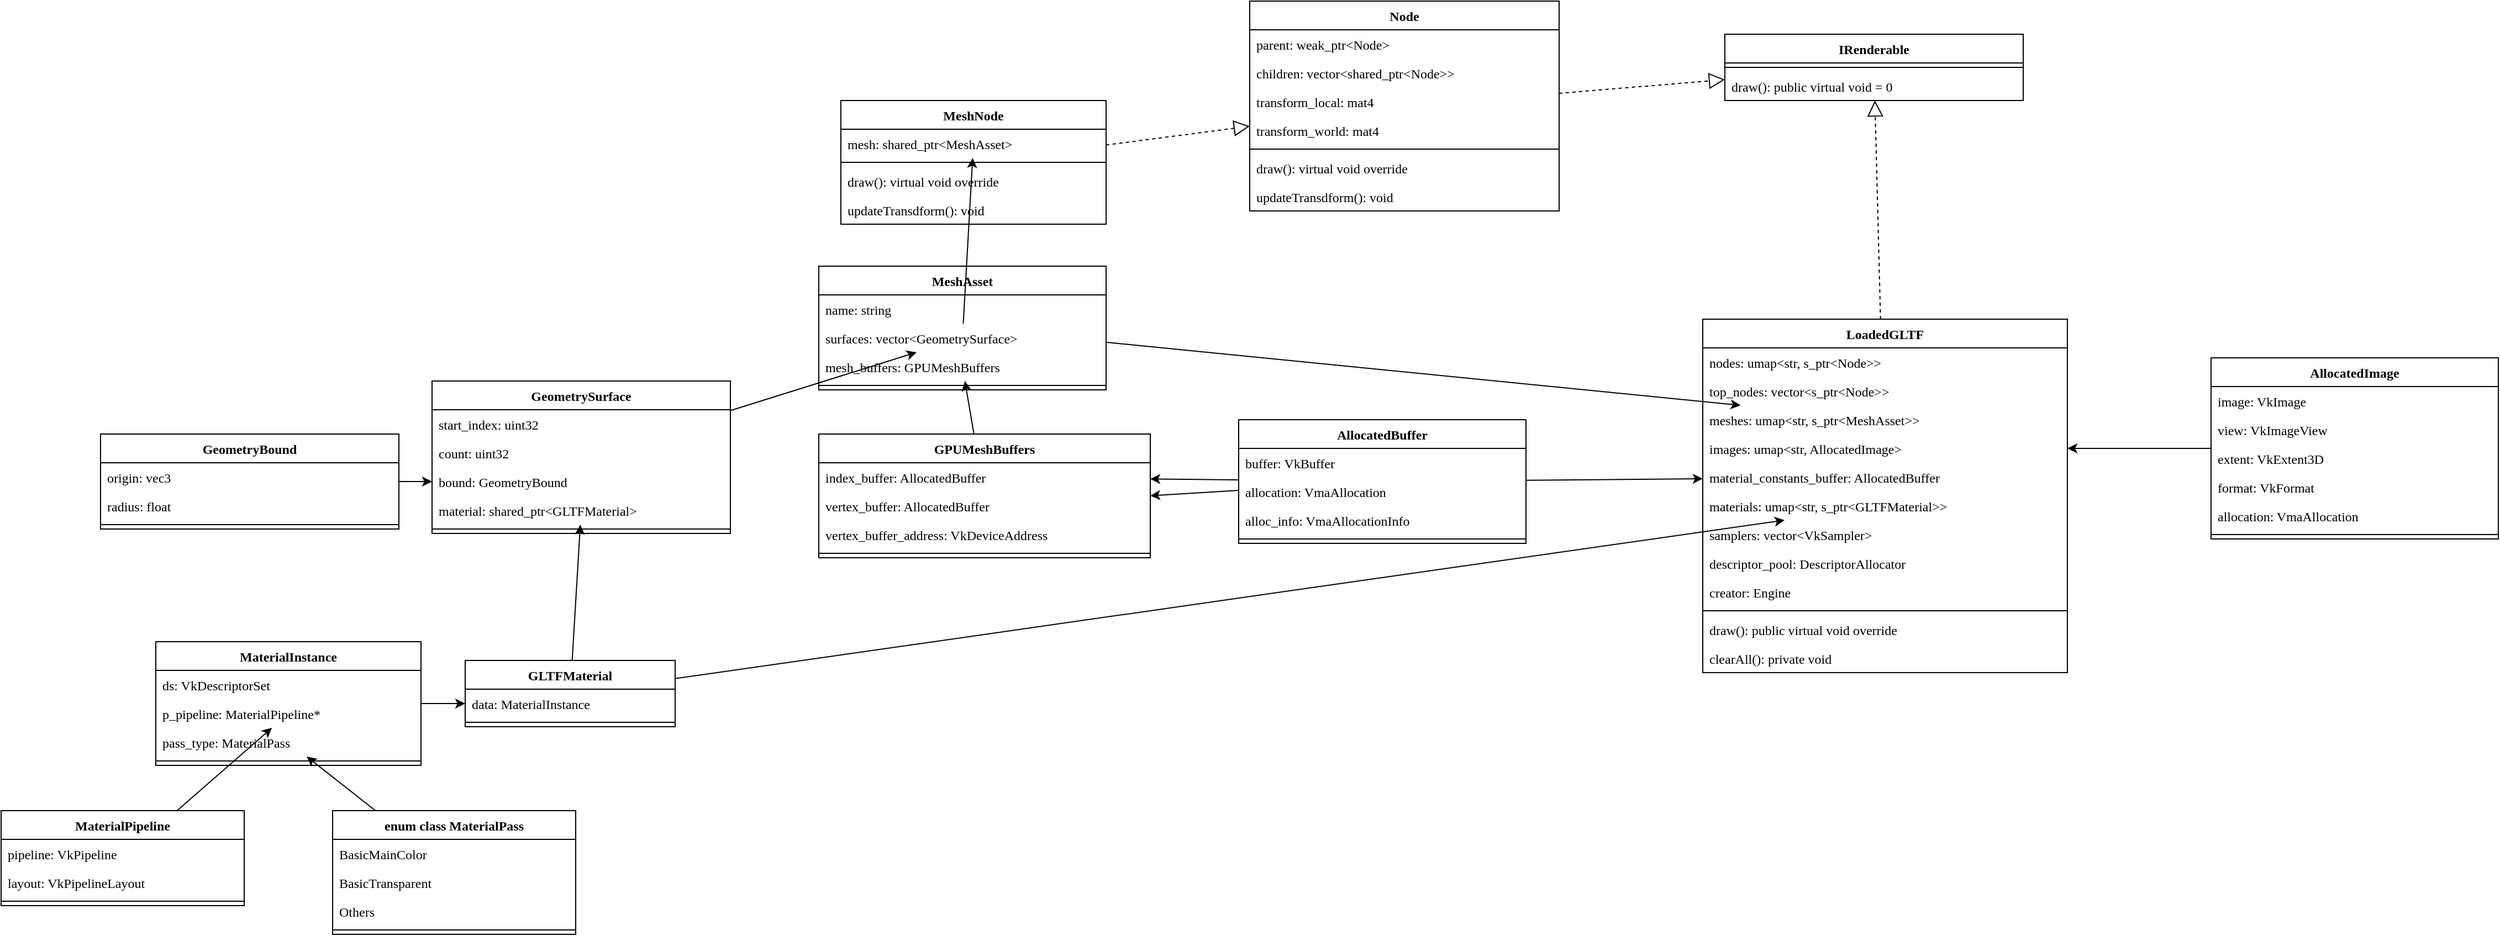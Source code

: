 <mxfile>
    <diagram id="9DKgVahRmi7qY-blzzaC" name="Page-1">
        <mxGraphModel dx="2776" dy="915" grid="1" gridSize="10" guides="1" tooltips="1" connect="1" arrows="1" fold="1" page="1" pageScale="1" pageWidth="850" pageHeight="1100" math="0" shadow="0">
            <root>
                <mxCell id="0"/>
                <mxCell id="1" parent="0"/>
                <mxCell id="9" value="IRenderable" style="swimlane;fontStyle=1;align=center;verticalAlign=top;childLayout=stackLayout;horizontal=1;startSize=26;horizontalStack=0;resizeParent=1;resizeParentMax=0;resizeLast=0;collapsible=1;marginBottom=0;fontFamily=Lucida Console;" parent="1" vertex="1">
                    <mxGeometry x="450" y="180" width="270" height="60" as="geometry"/>
                </mxCell>
                <mxCell id="11" value="" style="line;strokeWidth=1;fillColor=none;align=left;verticalAlign=middle;spacingTop=-1;spacingLeft=3;spacingRight=3;rotatable=0;labelPosition=right;points=[];portConstraint=eastwest;strokeColor=inherit;fontFamily=Lucida Console;" parent="9" vertex="1">
                    <mxGeometry y="26" width="270" height="8" as="geometry"/>
                </mxCell>
                <mxCell id="12" value="draw(): public virtual void = 0" style="text;strokeColor=none;fillColor=none;align=left;verticalAlign=top;spacingLeft=4;spacingRight=4;overflow=hidden;rotatable=0;points=[[0,0.5],[1,0.5]];portConstraint=eastwest;fontFamily=Lucida Console;" parent="9" vertex="1">
                    <mxGeometry y="34" width="270" height="26" as="geometry"/>
                </mxCell>
                <mxCell id="13" value="" style="endArrow=block;dashed=1;endFill=0;endSize=12;html=1;fontFamily=Lucida Console;" parent="1" source="14" target="9" edge="1">
                    <mxGeometry width="160" relative="1" as="geometry">
                        <mxPoint x="230" y="510" as="sourcePoint"/>
                        <mxPoint x="340" y="549" as="targetPoint"/>
                    </mxGeometry>
                </mxCell>
                <mxCell id="14" value="Node" style="swimlane;fontStyle=1;align=center;verticalAlign=top;childLayout=stackLayout;horizontal=1;startSize=26;horizontalStack=0;resizeParent=1;resizeParentMax=0;resizeLast=0;collapsible=1;marginBottom=0;fontFamily=Lucida Console;" parent="1" vertex="1">
                    <mxGeometry x="20" y="150" width="280" height="190" as="geometry"/>
                </mxCell>
                <mxCell id="15" value="parent: weak_ptr&lt;Node&gt;" style="text;strokeColor=none;fillColor=none;align=left;verticalAlign=top;spacingLeft=4;spacingRight=4;overflow=hidden;rotatable=0;points=[[0,0.5],[1,0.5]];portConstraint=eastwest;fontFamily=Lucida Console;" parent="14" vertex="1">
                    <mxGeometry y="26" width="280" height="26" as="geometry"/>
                </mxCell>
                <mxCell id="18" value="children: vector&lt;shared_ptr&lt;Node&gt;&gt;" style="text;strokeColor=none;fillColor=none;align=left;verticalAlign=top;spacingLeft=4;spacingRight=4;overflow=hidden;rotatable=0;points=[[0,0.5],[1,0.5]];portConstraint=eastwest;fontFamily=Lucida Console;" parent="14" vertex="1">
                    <mxGeometry y="52" width="280" height="26" as="geometry"/>
                </mxCell>
                <mxCell id="19" value="transform_local: mat4" style="text;strokeColor=none;fillColor=none;align=left;verticalAlign=top;spacingLeft=4;spacingRight=4;overflow=hidden;rotatable=0;points=[[0,0.5],[1,0.5]];portConstraint=eastwest;fontFamily=Lucida Console;" parent="14" vertex="1">
                    <mxGeometry y="78" width="280" height="26" as="geometry"/>
                </mxCell>
                <mxCell id="20" value="transform_world: mat4" style="text;strokeColor=none;fillColor=none;align=left;verticalAlign=top;spacingLeft=4;spacingRight=4;overflow=hidden;rotatable=0;points=[[0,0.5],[1,0.5]];portConstraint=eastwest;fontFamily=Lucida Console;" parent="14" vertex="1">
                    <mxGeometry y="104" width="280" height="26" as="geometry"/>
                </mxCell>
                <mxCell id="16" value="" style="line;strokeWidth=1;fillColor=none;align=left;verticalAlign=middle;spacingTop=-1;spacingLeft=3;spacingRight=3;rotatable=0;labelPosition=right;points=[];portConstraint=eastwest;strokeColor=inherit;fontFamily=Lucida Console;" parent="14" vertex="1">
                    <mxGeometry y="130" width="280" height="8" as="geometry"/>
                </mxCell>
                <mxCell id="17" value="draw(): virtual void override" style="text;strokeColor=none;fillColor=none;align=left;verticalAlign=top;spacingLeft=4;spacingRight=4;overflow=hidden;rotatable=0;points=[[0,0.5],[1,0.5]];portConstraint=eastwest;fontFamily=Lucida Console;" parent="14" vertex="1">
                    <mxGeometry y="138" width="280" height="26" as="geometry"/>
                </mxCell>
                <mxCell id="21" value="updateTransdform(): void" style="text;strokeColor=none;fillColor=none;align=left;verticalAlign=top;spacingLeft=4;spacingRight=4;overflow=hidden;rotatable=0;points=[[0,0.5],[1,0.5]];portConstraint=eastwest;fontFamily=Lucida Console;" parent="14" vertex="1">
                    <mxGeometry y="164" width="280" height="26" as="geometry"/>
                </mxCell>
                <mxCell id="22" value="" style="endArrow=block;dashed=1;endFill=0;endSize=12;html=1;fontFamily=Lucida Console;" parent="1" source="23" target="14" edge="1">
                    <mxGeometry width="160" relative="1" as="geometry">
                        <mxPoint x="160" y="784" as="sourcePoint"/>
                        <mxPoint x="220.305" y="680" as="targetPoint"/>
                    </mxGeometry>
                </mxCell>
                <mxCell id="23" value="MeshNode" style="swimlane;fontStyle=1;align=center;verticalAlign=top;childLayout=stackLayout;horizontal=1;startSize=26;horizontalStack=0;resizeParent=1;resizeParentMax=0;resizeLast=0;collapsible=1;marginBottom=0;fontFamily=Lucida Console;" parent="1" vertex="1">
                    <mxGeometry x="-350" y="240" width="240" height="112" as="geometry"/>
                </mxCell>
                <mxCell id="24" value="mesh: shared_ptr&lt;MeshAsset&gt;" style="text;strokeColor=none;fillColor=none;align=left;verticalAlign=top;spacingLeft=4;spacingRight=4;overflow=hidden;rotatable=0;points=[[0,0.5],[1,0.5]];portConstraint=eastwest;fontFamily=Lucida Console;" parent="23" vertex="1">
                    <mxGeometry y="26" width="240" height="26" as="geometry"/>
                </mxCell>
                <mxCell id="28" value="" style="line;strokeWidth=1;fillColor=none;align=left;verticalAlign=middle;spacingTop=-1;spacingLeft=3;spacingRight=3;rotatable=0;labelPosition=right;points=[];portConstraint=eastwest;strokeColor=inherit;fontFamily=Lucida Console;" parent="23" vertex="1">
                    <mxGeometry y="52" width="240" height="8" as="geometry"/>
                </mxCell>
                <mxCell id="29" value="draw(): virtual void override" style="text;strokeColor=none;fillColor=none;align=left;verticalAlign=top;spacingLeft=4;spacingRight=4;overflow=hidden;rotatable=0;points=[[0,0.5],[1,0.5]];portConstraint=eastwest;fontFamily=Lucida Console;" parent="23" vertex="1">
                    <mxGeometry y="60" width="240" height="26" as="geometry"/>
                </mxCell>
                <mxCell id="30" value="updateTransdform(): void" style="text;strokeColor=none;fillColor=none;align=left;verticalAlign=top;spacingLeft=4;spacingRight=4;overflow=hidden;rotatable=0;points=[[0,0.5],[1,0.5]];portConstraint=eastwest;fontFamily=Lucida Console;" parent="23" vertex="1">
                    <mxGeometry y="86" width="240" height="26" as="geometry"/>
                </mxCell>
                <mxCell id="129" style="edgeStyle=none;html=1;" edge="1" parent="1" source="31" target="102">
                    <mxGeometry relative="1" as="geometry"/>
                </mxCell>
                <mxCell id="31" value="MeshAsset" style="swimlane;fontStyle=1;align=center;verticalAlign=top;childLayout=stackLayout;horizontal=1;startSize=26;horizontalStack=0;resizeParent=1;resizeParentMax=0;resizeLast=0;collapsible=1;marginBottom=0;fontFamily=Lucida Console;" parent="1" vertex="1">
                    <mxGeometry x="-370" y="390" width="260" height="112" as="geometry"/>
                </mxCell>
                <mxCell id="37" value="name: string" style="text;strokeColor=none;fillColor=none;align=left;verticalAlign=top;spacingLeft=4;spacingRight=4;overflow=hidden;rotatable=0;points=[[0,0.5],[1,0.5]];portConstraint=eastwest;fontFamily=Lucida Console;" parent="31" vertex="1">
                    <mxGeometry y="26" width="260" height="26" as="geometry"/>
                </mxCell>
                <mxCell id="38" value="surfaces: vector&lt;GeometrySurface&gt;" style="text;strokeColor=none;fillColor=none;align=left;verticalAlign=top;spacingLeft=4;spacingRight=4;overflow=hidden;rotatable=0;points=[[0,0.5],[1,0.5]];portConstraint=eastwest;fontFamily=Lucida Console;" parent="31" vertex="1">
                    <mxGeometry y="52" width="260" height="26" as="geometry"/>
                </mxCell>
                <mxCell id="32" value="mesh_buffers: GPUMeshBuffers" style="text;strokeColor=none;fillColor=none;align=left;verticalAlign=top;spacingLeft=4;spacingRight=4;overflow=hidden;rotatable=0;points=[[0,0.5],[1,0.5]];portConstraint=eastwest;fontFamily=Lucida Console;" parent="31" vertex="1">
                    <mxGeometry y="78" width="260" height="26" as="geometry"/>
                </mxCell>
                <mxCell id="33" value="" style="line;strokeWidth=1;fillColor=none;align=left;verticalAlign=middle;spacingTop=-1;spacingLeft=3;spacingRight=3;rotatable=0;labelPosition=right;points=[];portConstraint=eastwest;strokeColor=inherit;fontFamily=Lucida Console;" parent="31" vertex="1">
                    <mxGeometry y="104" width="260" height="8" as="geometry"/>
                </mxCell>
                <mxCell id="44" style="edgeStyle=none;html=1;fontFamily=Lucida Console;" parent="1" source="38" target="24" edge="1">
                    <mxGeometry relative="1" as="geometry"/>
                </mxCell>
                <mxCell id="51" style="edgeStyle=none;html=1;fontFamily=Lucida Console;" parent="1" source="45" target="38" edge="1">
                    <mxGeometry relative="1" as="geometry"/>
                </mxCell>
                <mxCell id="45" value="GeometrySurface" style="swimlane;fontStyle=1;align=center;verticalAlign=top;childLayout=stackLayout;horizontal=1;startSize=26;horizontalStack=0;resizeParent=1;resizeParentMax=0;resizeLast=0;collapsible=1;marginBottom=0;fontFamily=Lucida Console;" parent="1" vertex="1">
                    <mxGeometry x="-720" y="494" width="270" height="138" as="geometry"/>
                </mxCell>
                <mxCell id="46" value="start_index: uint32" style="text;strokeColor=none;fillColor=none;align=left;verticalAlign=top;spacingLeft=4;spacingRight=4;overflow=hidden;rotatable=0;points=[[0,0.5],[1,0.5]];portConstraint=eastwest;fontFamily=Lucida Console;" parent="45" vertex="1">
                    <mxGeometry y="26" width="270" height="26" as="geometry"/>
                </mxCell>
                <mxCell id="47" value="count: uint32" style="text;strokeColor=none;fillColor=none;align=left;verticalAlign=top;spacingLeft=4;spacingRight=4;overflow=hidden;rotatable=0;points=[[0,0.5],[1,0.5]];portConstraint=eastwest;fontFamily=Lucida Console;" parent="45" vertex="1">
                    <mxGeometry y="52" width="270" height="26" as="geometry"/>
                </mxCell>
                <mxCell id="48" value="bound: GeometryBound" style="text;strokeColor=none;fillColor=none;align=left;verticalAlign=top;spacingLeft=4;spacingRight=4;overflow=hidden;rotatable=0;points=[[0,0.5],[1,0.5]];portConstraint=eastwest;fontFamily=Lucida Console;" parent="45" vertex="1">
                    <mxGeometry y="78" width="270" height="26" as="geometry"/>
                </mxCell>
                <mxCell id="50" value="material: shared_ptr&lt;GLTFMaterial&gt;" style="text;strokeColor=none;fillColor=none;align=left;verticalAlign=top;spacingLeft=4;spacingRight=4;overflow=hidden;rotatable=0;points=[[0,0.5],[1,0.5]];portConstraint=eastwest;fontFamily=Lucida Console;" parent="45" vertex="1">
                    <mxGeometry y="104" width="270" height="26" as="geometry"/>
                </mxCell>
                <mxCell id="49" value="" style="line;strokeWidth=1;fillColor=none;align=left;verticalAlign=middle;spacingTop=-1;spacingLeft=3;spacingRight=3;rotatable=0;labelPosition=right;points=[];portConstraint=eastwest;strokeColor=inherit;fontFamily=Lucida Console;" parent="45" vertex="1">
                    <mxGeometry y="130" width="270" height="8" as="geometry"/>
                </mxCell>
                <mxCell id="58" style="edgeStyle=none;html=1;fontFamily=Lucida Console;" parent="1" source="52" target="32" edge="1">
                    <mxGeometry relative="1" as="geometry"/>
                </mxCell>
                <mxCell id="52" value="GPUMeshBuffers" style="swimlane;fontStyle=1;align=center;verticalAlign=top;childLayout=stackLayout;horizontal=1;startSize=26;horizontalStack=0;resizeParent=1;resizeParentMax=0;resizeLast=0;collapsible=1;marginBottom=0;fontFamily=Lucida Console;" parent="1" vertex="1">
                    <mxGeometry x="-370" y="542" width="300" height="112" as="geometry"/>
                </mxCell>
                <mxCell id="53" value="index_buffer: AllocatedBuffer" style="text;strokeColor=none;fillColor=none;align=left;verticalAlign=top;spacingLeft=4;spacingRight=4;overflow=hidden;rotatable=0;points=[[0,0.5],[1,0.5]];portConstraint=eastwest;fontFamily=Lucida Console;" parent="52" vertex="1">
                    <mxGeometry y="26" width="300" height="26" as="geometry"/>
                </mxCell>
                <mxCell id="54" value="vertex_buffer: AllocatedBuffer" style="text;strokeColor=none;fillColor=none;align=left;verticalAlign=top;spacingLeft=4;spacingRight=4;overflow=hidden;rotatable=0;points=[[0,0.5],[1,0.5]];portConstraint=eastwest;fontFamily=Lucida Console;" parent="52" vertex="1">
                    <mxGeometry y="52" width="300" height="26" as="geometry"/>
                </mxCell>
                <mxCell id="55" value="vertex_buffer_address: VkDeviceAddress" style="text;strokeColor=none;fillColor=none;align=left;verticalAlign=top;spacingLeft=4;spacingRight=4;overflow=hidden;rotatable=0;points=[[0,0.5],[1,0.5]];portConstraint=eastwest;fontFamily=Lucida Console;" parent="52" vertex="1">
                    <mxGeometry y="78" width="300" height="26" as="geometry"/>
                </mxCell>
                <mxCell id="57" value="" style="line;strokeWidth=1;fillColor=none;align=left;verticalAlign=middle;spacingTop=-1;spacingLeft=3;spacingRight=3;rotatable=0;labelPosition=right;points=[];portConstraint=eastwest;strokeColor=inherit;fontFamily=Lucida Console;" parent="52" vertex="1">
                    <mxGeometry y="104" width="300" height="8" as="geometry"/>
                </mxCell>
                <mxCell id="63" style="edgeStyle=none;html=1;fontFamily=Lucida Console;" parent="1" source="59" target="50" edge="1">
                    <mxGeometry relative="1" as="geometry"/>
                </mxCell>
                <mxCell id="127" style="edgeStyle=none;html=1;" edge="1" parent="1" source="59" target="121">
                    <mxGeometry relative="1" as="geometry"/>
                </mxCell>
                <mxCell id="59" value="GLTFMaterial" style="swimlane;fontStyle=1;align=center;verticalAlign=top;childLayout=stackLayout;horizontal=1;startSize=26;horizontalStack=0;resizeParent=1;resizeParentMax=0;resizeLast=0;collapsible=1;marginBottom=0;fontFamily=Lucida Console;" parent="1" vertex="1">
                    <mxGeometry x="-690" y="747" width="190" height="60" as="geometry"/>
                </mxCell>
                <mxCell id="60" value="data: MaterialInstance" style="text;strokeColor=none;fillColor=none;align=left;verticalAlign=top;spacingLeft=4;spacingRight=4;overflow=hidden;rotatable=0;points=[[0,0.5],[1,0.5]];portConstraint=eastwest;fontFamily=Lucida Console;" parent="59" vertex="1">
                    <mxGeometry y="26" width="190" height="26" as="geometry"/>
                </mxCell>
                <mxCell id="61" value="" style="line;strokeWidth=1;fillColor=none;align=left;verticalAlign=middle;spacingTop=-1;spacingLeft=3;spacingRight=3;rotatable=0;labelPosition=right;points=[];portConstraint=eastwest;strokeColor=inherit;fontFamily=Lucida Console;" parent="59" vertex="1">
                    <mxGeometry y="52" width="190" height="8" as="geometry"/>
                </mxCell>
                <mxCell id="67" style="edgeStyle=none;html=1;fontFamily=Lucida Console;" parent="1" source="64" target="60" edge="1">
                    <mxGeometry relative="1" as="geometry"/>
                </mxCell>
                <mxCell id="64" value="MaterialInstance" style="swimlane;fontStyle=1;align=center;verticalAlign=top;childLayout=stackLayout;horizontal=1;startSize=26;horizontalStack=0;resizeParent=1;resizeParentMax=0;resizeLast=0;collapsible=1;marginBottom=0;fontFamily=Lucida Console;" parent="1" vertex="1">
                    <mxGeometry x="-970" y="730" width="240" height="112" as="geometry"/>
                </mxCell>
                <mxCell id="69" value="ds: VkDescriptorSet" style="text;strokeColor=none;fillColor=none;align=left;verticalAlign=top;spacingLeft=4;spacingRight=4;overflow=hidden;rotatable=0;points=[[0,0.5],[1,0.5]];portConstraint=eastwest;fontFamily=Lucida Console;" parent="64" vertex="1">
                    <mxGeometry y="26" width="240" height="26" as="geometry"/>
                </mxCell>
                <mxCell id="68" value="p_pipeline: MaterialPipeline*" style="text;strokeColor=none;fillColor=none;align=left;verticalAlign=top;spacingLeft=4;spacingRight=4;overflow=hidden;rotatable=0;points=[[0,0.5],[1,0.5]];portConstraint=eastwest;fontFamily=Lucida Console;" parent="64" vertex="1">
                    <mxGeometry y="52" width="240" height="26" as="geometry"/>
                </mxCell>
                <mxCell id="65" value="pass_type: MaterialPass" style="text;strokeColor=none;fillColor=none;align=left;verticalAlign=top;spacingLeft=4;spacingRight=4;overflow=hidden;rotatable=0;points=[[0,0.5],[1,0.5]];portConstraint=eastwest;fontFamily=Lucida Console;" parent="64" vertex="1">
                    <mxGeometry y="78" width="240" height="26" as="geometry"/>
                </mxCell>
                <mxCell id="66" value="" style="line;strokeWidth=1;fillColor=none;align=left;verticalAlign=middle;spacingTop=-1;spacingLeft=3;spacingRight=3;rotatable=0;labelPosition=right;points=[];portConstraint=eastwest;strokeColor=inherit;fontFamily=Lucida Console;" parent="64" vertex="1">
                    <mxGeometry y="104" width="240" height="8" as="geometry"/>
                </mxCell>
                <mxCell id="79" style="edgeStyle=none;html=1;fontFamily=Lucida Console;" parent="1" source="74" target="68" edge="1">
                    <mxGeometry relative="1" as="geometry"/>
                </mxCell>
                <mxCell id="74" value="MaterialPipeline" style="swimlane;fontStyle=1;align=center;verticalAlign=top;childLayout=stackLayout;horizontal=1;startSize=26;horizontalStack=0;resizeParent=1;resizeParentMax=0;resizeLast=0;collapsible=1;marginBottom=0;fontFamily=Lucida Console;" parent="1" vertex="1">
                    <mxGeometry x="-1110" y="883" width="220" height="86" as="geometry"/>
                </mxCell>
                <mxCell id="75" value="pipeline: VkPipeline" style="text;strokeColor=none;fillColor=none;align=left;verticalAlign=top;spacingLeft=4;spacingRight=4;overflow=hidden;rotatable=0;points=[[0,0.5],[1,0.5]];portConstraint=eastwest;fontFamily=Lucida Console;" parent="74" vertex="1">
                    <mxGeometry y="26" width="220" height="26" as="geometry"/>
                </mxCell>
                <mxCell id="78" value="layout: VkPipelineLayout" style="text;strokeColor=none;fillColor=none;align=left;verticalAlign=top;spacingLeft=4;spacingRight=4;overflow=hidden;rotatable=0;points=[[0,0.5],[1,0.5]];portConstraint=eastwest;fontFamily=Lucida Console;" parent="74" vertex="1">
                    <mxGeometry y="52" width="220" height="26" as="geometry"/>
                </mxCell>
                <mxCell id="76" value="" style="line;strokeWidth=1;fillColor=none;align=left;verticalAlign=middle;spacingTop=-1;spacingLeft=3;spacingRight=3;rotatable=0;labelPosition=right;points=[];portConstraint=eastwest;strokeColor=inherit;fontFamily=Lucida Console;" parent="74" vertex="1">
                    <mxGeometry y="78" width="220" height="8" as="geometry"/>
                </mxCell>
                <mxCell id="85" style="edgeStyle=none;html=1;fontFamily=Lucida Console;" parent="1" source="80" target="65" edge="1">
                    <mxGeometry relative="1" as="geometry"/>
                </mxCell>
                <mxCell id="80" value="enum class MaterialPass" style="swimlane;fontStyle=1;align=center;verticalAlign=top;childLayout=stackLayout;horizontal=1;startSize=26;horizontalStack=0;resizeParent=1;resizeParentMax=0;resizeLast=0;collapsible=1;marginBottom=0;fontFamily=Lucida Console;" parent="1" vertex="1">
                    <mxGeometry x="-810" y="883" width="220" height="112" as="geometry"/>
                </mxCell>
                <mxCell id="81" value="BasicMainColor" style="text;strokeColor=none;fillColor=none;align=left;verticalAlign=top;spacingLeft=4;spacingRight=4;overflow=hidden;rotatable=0;points=[[0,0.5],[1,0.5]];portConstraint=eastwest;fontFamily=Lucida Console;" parent="80" vertex="1">
                    <mxGeometry y="26" width="220" height="26" as="geometry"/>
                </mxCell>
                <mxCell id="82" value="BasicTransparent" style="text;strokeColor=none;fillColor=none;align=left;verticalAlign=top;spacingLeft=4;spacingRight=4;overflow=hidden;rotatable=0;points=[[0,0.5],[1,0.5]];portConstraint=eastwest;fontFamily=Lucida Console;" parent="80" vertex="1">
                    <mxGeometry y="52" width="220" height="26" as="geometry"/>
                </mxCell>
                <mxCell id="84" value="Others" style="text;strokeColor=none;fillColor=none;align=left;verticalAlign=top;spacingLeft=4;spacingRight=4;overflow=hidden;rotatable=0;points=[[0,0.5],[1,0.5]];portConstraint=eastwest;fontFamily=Lucida Console;" parent="80" vertex="1">
                    <mxGeometry y="78" width="220" height="26" as="geometry"/>
                </mxCell>
                <mxCell id="83" value="" style="line;strokeWidth=1;fillColor=none;align=left;verticalAlign=middle;spacingTop=-1;spacingLeft=3;spacingRight=3;rotatable=0;labelPosition=right;points=[];portConstraint=eastwest;strokeColor=inherit;fontFamily=Lucida Console;" parent="80" vertex="1">
                    <mxGeometry y="104" width="220" height="8" as="geometry"/>
                </mxCell>
                <mxCell id="92" style="edgeStyle=none;html=1;fontFamily=Lucida Console;" parent="1" source="86" target="48" edge="1">
                    <mxGeometry relative="1" as="geometry"/>
                </mxCell>
                <mxCell id="86" value="GeometryBound" style="swimlane;fontStyle=1;align=center;verticalAlign=top;childLayout=stackLayout;horizontal=1;startSize=26;horizontalStack=0;resizeParent=1;resizeParentMax=0;resizeLast=0;collapsible=1;marginBottom=0;fontFamily=Lucida Console;" parent="1" vertex="1">
                    <mxGeometry x="-1020" y="542" width="270" height="86" as="geometry"/>
                </mxCell>
                <mxCell id="87" value="origin: vec3" style="text;strokeColor=none;fillColor=none;align=left;verticalAlign=top;spacingLeft=4;spacingRight=4;overflow=hidden;rotatable=0;points=[[0,0.5],[1,0.5]];portConstraint=eastwest;fontFamily=Lucida Console;" parent="86" vertex="1">
                    <mxGeometry y="26" width="270" height="26" as="geometry"/>
                </mxCell>
                <mxCell id="88" value="radius: float" style="text;strokeColor=none;fillColor=none;align=left;verticalAlign=top;spacingLeft=4;spacingRight=4;overflow=hidden;rotatable=0;points=[[0,0.5],[1,0.5]];portConstraint=eastwest;fontFamily=Lucida Console;" parent="86" vertex="1">
                    <mxGeometry y="52" width="270" height="26" as="geometry"/>
                </mxCell>
                <mxCell id="91" value="" style="line;strokeWidth=1;fillColor=none;align=left;verticalAlign=middle;spacingTop=-1;spacingLeft=3;spacingRight=3;rotatable=0;labelPosition=right;points=[];portConstraint=eastwest;strokeColor=inherit;fontFamily=Lucida Console;" parent="86" vertex="1">
                    <mxGeometry y="78" width="270" height="8" as="geometry"/>
                </mxCell>
                <mxCell id="99" style="edgeStyle=none;html=1;fontFamily=Lucida Console;" parent="1" source="93" target="53" edge="1">
                    <mxGeometry relative="1" as="geometry"/>
                </mxCell>
                <mxCell id="100" style="edgeStyle=none;html=1;fontFamily=Lucida Console;" parent="1" source="93" target="54" edge="1">
                    <mxGeometry relative="1" as="geometry"/>
                </mxCell>
                <mxCell id="124" style="edgeStyle=none;html=1;fontFamily=Lucida Console;" parent="1" source="93" target="125" edge="1">
                    <mxGeometry relative="1" as="geometry"/>
                </mxCell>
                <mxCell id="93" value="AllocatedBuffer" style="swimlane;fontStyle=1;align=center;verticalAlign=top;childLayout=stackLayout;horizontal=1;startSize=26;horizontalStack=0;resizeParent=1;resizeParentMax=0;resizeLast=0;collapsible=1;marginBottom=0;fontFamily=Lucida Console;" parent="1" vertex="1">
                    <mxGeometry x="10" y="529" width="260" height="112" as="geometry"/>
                </mxCell>
                <mxCell id="94" value="buffer: VkBuffer" style="text;strokeColor=none;fillColor=none;align=left;verticalAlign=top;spacingLeft=4;spacingRight=4;overflow=hidden;rotatable=0;points=[[0,0.5],[1,0.5]];portConstraint=eastwest;fontFamily=Lucida Console;" parent="93" vertex="1">
                    <mxGeometry y="26" width="260" height="26" as="geometry"/>
                </mxCell>
                <mxCell id="97" value="allocation: VmaAllocation" style="text;strokeColor=none;fillColor=none;align=left;verticalAlign=top;spacingLeft=4;spacingRight=4;overflow=hidden;rotatable=0;points=[[0,0.5],[1,0.5]];portConstraint=eastwest;fontFamily=Lucida Console;" parent="93" vertex="1">
                    <mxGeometry y="52" width="260" height="26" as="geometry"/>
                </mxCell>
                <mxCell id="98" value="alloc_info: VmaAllocationInfo" style="text;strokeColor=none;fillColor=none;align=left;verticalAlign=top;spacingLeft=4;spacingRight=4;overflow=hidden;rotatable=0;points=[[0,0.5],[1,0.5]];portConstraint=eastwest;fontFamily=Lucida Console;" parent="93" vertex="1">
                    <mxGeometry y="78" width="260" height="26" as="geometry"/>
                </mxCell>
                <mxCell id="95" value="" style="line;strokeWidth=1;fillColor=none;align=left;verticalAlign=middle;spacingTop=-1;spacingLeft=3;spacingRight=3;rotatable=0;labelPosition=right;points=[];portConstraint=eastwest;strokeColor=inherit;fontFamily=Lucida Console;" parent="93" vertex="1">
                    <mxGeometry y="104" width="260" height="8" as="geometry"/>
                </mxCell>
                <mxCell id="101" value="LoadedGLTF" style="swimlane;fontStyle=1;align=center;verticalAlign=top;childLayout=stackLayout;horizontal=1;startSize=26;horizontalStack=0;resizeParent=1;resizeParentMax=0;resizeLast=0;collapsible=1;marginBottom=0;fontFamily=Lucida Console;" parent="1" vertex="1">
                    <mxGeometry x="430" y="438" width="330" height="320" as="geometry"/>
                </mxCell>
                <mxCell id="106" value="nodes: umap&lt;str, s_ptr&lt;Node&gt;&gt;" style="text;strokeColor=none;fillColor=none;align=left;verticalAlign=top;spacingLeft=4;spacingRight=4;overflow=hidden;rotatable=0;points=[[0,0.5],[1,0.5]];portConstraint=eastwest;fontFamily=Lucida Console;" parent="101" vertex="1">
                    <mxGeometry y="26" width="330" height="26" as="geometry"/>
                </mxCell>
                <mxCell id="107" value="top_nodes: vector&lt;s_ptr&lt;Node&gt;&gt;" style="text;strokeColor=none;fillColor=none;align=left;verticalAlign=top;spacingLeft=4;spacingRight=4;overflow=hidden;rotatable=0;points=[[0,0.5],[1,0.5]];portConstraint=eastwest;fontFamily=Lucida Console;" parent="101" vertex="1">
                    <mxGeometry y="52" width="330" height="26" as="geometry"/>
                </mxCell>
                <mxCell id="102" value="meshes: umap&lt;str, s_ptr&lt;MeshAsset&gt;&gt;" style="text;strokeColor=none;fillColor=none;align=left;verticalAlign=top;spacingLeft=4;spacingRight=4;overflow=hidden;rotatable=0;points=[[0,0.5],[1,0.5]];portConstraint=eastwest;fontFamily=Lucida Console;" parent="101" vertex="1">
                    <mxGeometry y="78" width="330" height="26" as="geometry"/>
                </mxCell>
                <mxCell id="118" value="images: umap&lt;str, AllocatedImage&gt;" style="text;strokeColor=none;fillColor=none;align=left;verticalAlign=top;spacingLeft=4;spacingRight=4;overflow=hidden;rotatable=0;points=[[0,0.5],[1,0.5]];portConstraint=eastwest;fontFamily=Lucida Console;" parent="101" vertex="1">
                    <mxGeometry y="104" width="330" height="26" as="geometry"/>
                </mxCell>
                <mxCell id="125" value="material_constants_buffer: AllocatedBuffer" style="text;strokeColor=none;fillColor=none;align=left;verticalAlign=top;spacingLeft=4;spacingRight=4;overflow=hidden;rotatable=0;points=[[0,0.5],[1,0.5]];portConstraint=eastwest;fontFamily=Lucida Console;" parent="101" vertex="1">
                    <mxGeometry y="130" width="330" height="26" as="geometry"/>
                </mxCell>
                <mxCell id="121" value="materials: umap&lt;str, s_ptr&lt;GLTFMaterial&gt;&gt;" style="text;strokeColor=none;fillColor=none;align=left;verticalAlign=top;spacingLeft=4;spacingRight=4;overflow=hidden;rotatable=0;points=[[0,0.5],[1,0.5]];portConstraint=eastwest;fontFamily=Lucida Console;" parent="101" vertex="1">
                    <mxGeometry y="156" width="330" height="26" as="geometry"/>
                </mxCell>
                <mxCell id="122" value="samplers: vector&lt;VkSampler&gt;" style="text;strokeColor=none;fillColor=none;align=left;verticalAlign=top;spacingLeft=4;spacingRight=4;overflow=hidden;rotatable=0;points=[[0,0.5],[1,0.5]];portConstraint=eastwest;fontFamily=Lucida Console;" parent="101" vertex="1">
                    <mxGeometry y="182" width="330" height="26" as="geometry"/>
                </mxCell>
                <mxCell id="123" value="descriptor_pool: DescriptorAllocator" style="text;strokeColor=none;fillColor=none;align=left;verticalAlign=top;spacingLeft=4;spacingRight=4;overflow=hidden;rotatable=0;points=[[0,0.5],[1,0.5]];portConstraint=eastwest;fontFamily=Lucida Console;" parent="101" vertex="1">
                    <mxGeometry y="208" width="330" height="26" as="geometry"/>
                </mxCell>
                <mxCell id="119" value="creator: Engine" style="text;strokeColor=none;fillColor=none;align=left;verticalAlign=top;spacingLeft=4;spacingRight=4;overflow=hidden;rotatable=0;points=[[0,0.5],[1,0.5]];portConstraint=eastwest;fontFamily=Lucida Console;" parent="101" vertex="1">
                    <mxGeometry y="234" width="330" height="26" as="geometry"/>
                </mxCell>
                <mxCell id="103" value="" style="line;strokeWidth=1;fillColor=none;align=left;verticalAlign=middle;spacingTop=-1;spacingLeft=3;spacingRight=3;rotatable=0;labelPosition=right;points=[];portConstraint=eastwest;strokeColor=inherit;fontFamily=Lucida Console;" parent="101" vertex="1">
                    <mxGeometry y="260" width="330" height="8" as="geometry"/>
                </mxCell>
                <mxCell id="104" value="draw(): public virtual void override" style="text;strokeColor=none;fillColor=none;align=left;verticalAlign=top;spacingLeft=4;spacingRight=4;overflow=hidden;rotatable=0;points=[[0,0.5],[1,0.5]];portConstraint=eastwest;fontFamily=Lucida Console;" parent="101" vertex="1">
                    <mxGeometry y="268" width="330" height="26" as="geometry"/>
                </mxCell>
                <mxCell id="126" value="clearAll(): private void" style="text;strokeColor=none;fillColor=none;align=left;verticalAlign=top;spacingLeft=4;spacingRight=4;overflow=hidden;rotatable=0;points=[[0,0.5],[1,0.5]];portConstraint=eastwest;fontFamily=Lucida Console;" parent="101" vertex="1">
                    <mxGeometry y="294" width="330" height="26" as="geometry"/>
                </mxCell>
                <mxCell id="105" value="" style="endArrow=block;dashed=1;endFill=0;endSize=12;html=1;fontFamily=Lucida Console;" parent="1" source="101" target="9" edge="1">
                    <mxGeometry width="160" relative="1" as="geometry">
                        <mxPoint x="295.918" y="540" as="sourcePoint"/>
                        <mxPoint x="379.184" y="420" as="targetPoint"/>
                    </mxGeometry>
                </mxCell>
                <mxCell id="113" style="edgeStyle=none;html=1;fontFamily=Lucida Console;" parent="1" source="108" target="118" edge="1">
                    <mxGeometry relative="1" as="geometry"/>
                </mxCell>
                <mxCell id="108" value="AllocatedImage" style="swimlane;fontStyle=1;align=center;verticalAlign=top;childLayout=stackLayout;horizontal=1;startSize=26;horizontalStack=0;resizeParent=1;resizeParentMax=0;resizeLast=0;collapsible=1;marginBottom=0;fontFamily=Lucida Console;" parent="1" vertex="1">
                    <mxGeometry x="890" y="473" width="260" height="164" as="geometry"/>
                </mxCell>
                <mxCell id="109" value="image: VkImage" style="text;strokeColor=none;fillColor=none;align=left;verticalAlign=top;spacingLeft=4;spacingRight=4;overflow=hidden;rotatable=0;points=[[0,0.5],[1,0.5]];portConstraint=eastwest;fontFamily=Lucida Console;" parent="108" vertex="1">
                    <mxGeometry y="26" width="260" height="26" as="geometry"/>
                </mxCell>
                <mxCell id="114" value="view: VkImageView" style="text;strokeColor=none;fillColor=none;align=left;verticalAlign=top;spacingLeft=4;spacingRight=4;overflow=hidden;rotatable=0;points=[[0,0.5],[1,0.5]];portConstraint=eastwest;fontFamily=Lucida Console;" parent="108" vertex="1">
                    <mxGeometry y="52" width="260" height="26" as="geometry"/>
                </mxCell>
                <mxCell id="115" value="extent: VkExtent3D" style="text;strokeColor=none;fillColor=none;align=left;verticalAlign=top;spacingLeft=4;spacingRight=4;overflow=hidden;rotatable=0;points=[[0,0.5],[1,0.5]];portConstraint=eastwest;fontFamily=Lucida Console;" parent="108" vertex="1">
                    <mxGeometry y="78" width="260" height="26" as="geometry"/>
                </mxCell>
                <mxCell id="116" value="format: VkFormat" style="text;strokeColor=none;fillColor=none;align=left;verticalAlign=top;spacingLeft=4;spacingRight=4;overflow=hidden;rotatable=0;points=[[0,0.5],[1,0.5]];portConstraint=eastwest;fontFamily=Lucida Console;" parent="108" vertex="1">
                    <mxGeometry y="104" width="260" height="26" as="geometry"/>
                </mxCell>
                <mxCell id="110" value="allocation: VmaAllocation" style="text;strokeColor=none;fillColor=none;align=left;verticalAlign=top;spacingLeft=4;spacingRight=4;overflow=hidden;rotatable=0;points=[[0,0.5],[1,0.5]];portConstraint=eastwest;fontFamily=Lucida Console;" parent="108" vertex="1">
                    <mxGeometry y="130" width="260" height="26" as="geometry"/>
                </mxCell>
                <mxCell id="112" value="" style="line;strokeWidth=1;fillColor=none;align=left;verticalAlign=middle;spacingTop=-1;spacingLeft=3;spacingRight=3;rotatable=0;labelPosition=right;points=[];portConstraint=eastwest;strokeColor=inherit;fontFamily=Lucida Console;" parent="108" vertex="1">
                    <mxGeometry y="156" width="260" height="8" as="geometry"/>
                </mxCell>
            </root>
        </mxGraphModel>
    </diagram>
</mxfile>